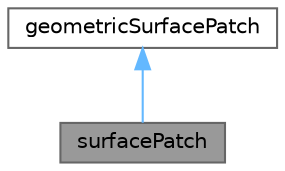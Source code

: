 digraph "surfacePatch"
{
 // LATEX_PDF_SIZE
  bgcolor="transparent";
  edge [fontname=Helvetica,fontsize=10,labelfontname=Helvetica,labelfontsize=10];
  node [fontname=Helvetica,fontsize=10,shape=box,height=0.2,width=0.4];
  Node1 [id="Node000001",label="surfacePatch",height=0.2,width=0.4,color="gray40", fillcolor="grey60", style="filled", fontcolor="black",tooltip="A 'patch' on surface as subset of triSurface."];
  Node2 -> Node1 [id="edge1_Node000001_Node000002",dir="back",color="steelblue1",style="solid",tooltip=" "];
  Node2 [id="Node000002",label="geometricSurfacePatch",height=0.2,width=0.4,color="gray40", fillcolor="white", style="filled",URL="$classFoam_1_1geometricSurfacePatch.html",tooltip="Identifies a surface patch/zone by name and index, with geometric type."];
}
